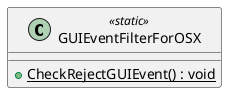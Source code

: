 @startuml
class GUIEventFilterForOSX <<static>> {
    + {static} CheckRejectGUIEvent() : void
}
@enduml
